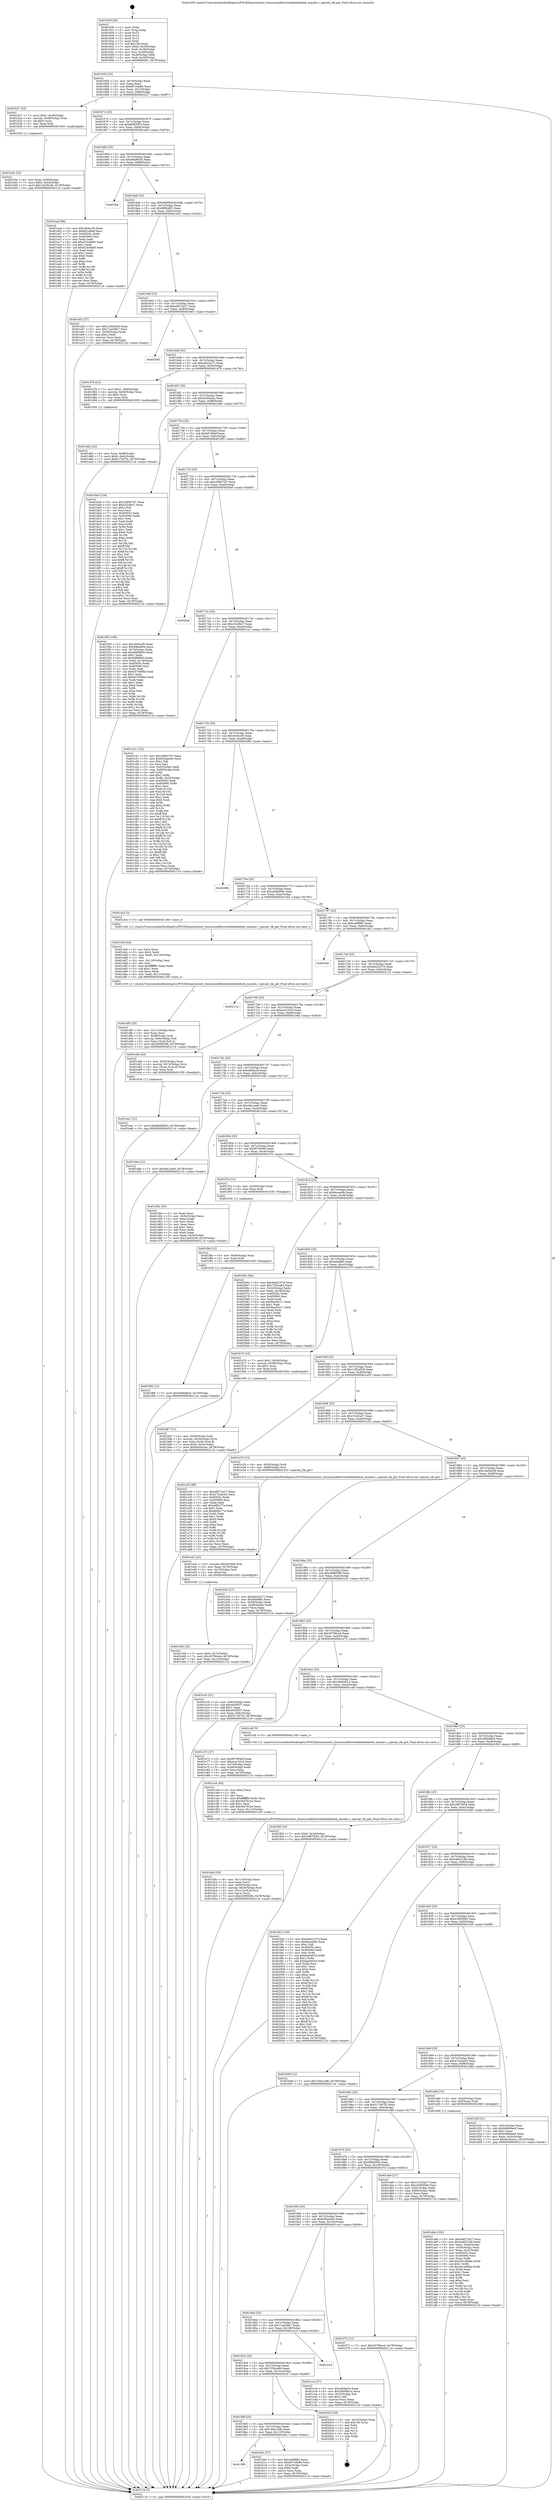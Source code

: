 digraph "0x401630" {
  label = "0x401630 (/mnt/c/Users/mathe/Desktop/tcc/POCII/binaries/extr_linuxsoundfirewirebebobbebob_maudio.c_special_clk_get_Final-ollvm.out::main(0))"
  labelloc = "t"
  node[shape=record]

  Entry [label="",width=0.3,height=0.3,shape=circle,fillcolor=black,style=filled]
  "0x40165d" [label="{
     0x40165d [23]\l
     | [instrs]\l
     &nbsp;&nbsp;0x40165d \<+3\>: mov -0x78(%rbp),%eax\l
     &nbsp;&nbsp;0x401660 \<+2\>: mov %eax,%ecx\l
     &nbsp;&nbsp;0x401662 \<+6\>: sub $0x807c0b88,%ecx\l
     &nbsp;&nbsp;0x401668 \<+3\>: mov %eax,-0x7c(%rbp)\l
     &nbsp;&nbsp;0x40166b \<+3\>: mov %ecx,-0x80(%rbp)\l
     &nbsp;&nbsp;0x40166e \<+6\>: je 0000000000401b27 \<main+0x4f7\>\l
  }"]
  "0x401b27" [label="{
     0x401b27 [23]\l
     | [instrs]\l
     &nbsp;&nbsp;0x401b27 \<+7\>: movl $0x1,-0x48(%rbp)\l
     &nbsp;&nbsp;0x401b2e \<+4\>: movslq -0x48(%rbp),%rax\l
     &nbsp;&nbsp;0x401b32 \<+4\>: shl $0x3,%rax\l
     &nbsp;&nbsp;0x401b36 \<+3\>: mov %rax,%rdi\l
     &nbsp;&nbsp;0x401b39 \<+5\>: call 0000000000401050 \<malloc@plt\>\l
     | [calls]\l
     &nbsp;&nbsp;0x401050 \{1\} (unknown)\l
  }"]
  "0x401674" [label="{
     0x401674 [25]\l
     | [instrs]\l
     &nbsp;&nbsp;0x401674 \<+5\>: jmp 0000000000401679 \<main+0x49\>\l
     &nbsp;&nbsp;0x401679 \<+3\>: mov -0x7c(%rbp),%eax\l
     &nbsp;&nbsp;0x40167c \<+5\>: sub $0x86d5fd53,%eax\l
     &nbsp;&nbsp;0x401681 \<+6\>: mov %eax,-0x84(%rbp)\l
     &nbsp;&nbsp;0x401687 \<+6\>: je 0000000000401ead \<main+0x87d\>\l
  }"]
  Exit [label="",width=0.3,height=0.3,shape=circle,fillcolor=black,style=filled,peripheries=2]
  "0x401ead" [label="{
     0x401ead [88]\l
     | [instrs]\l
     &nbsp;&nbsp;0x401ead \<+5\>: mov $0xc9c6ccf5,%eax\l
     &nbsp;&nbsp;0x401eb2 \<+5\>: mov $0xbf14fdef,%ecx\l
     &nbsp;&nbsp;0x401eb7 \<+7\>: mov 0x40505c,%edx\l
     &nbsp;&nbsp;0x401ebe \<+7\>: mov 0x405060,%esi\l
     &nbsp;&nbsp;0x401ec5 \<+2\>: mov %edx,%edi\l
     &nbsp;&nbsp;0x401ec7 \<+6\>: add $0xd15c66d0,%edi\l
     &nbsp;&nbsp;0x401ecd \<+3\>: sub $0x1,%edi\l
     &nbsp;&nbsp;0x401ed0 \<+6\>: sub $0xd15c66d0,%edi\l
     &nbsp;&nbsp;0x401ed6 \<+3\>: imul %edi,%edx\l
     &nbsp;&nbsp;0x401ed9 \<+3\>: and $0x1,%edx\l
     &nbsp;&nbsp;0x401edc \<+3\>: cmp $0x0,%edx\l
     &nbsp;&nbsp;0x401edf \<+4\>: sete %r8b\l
     &nbsp;&nbsp;0x401ee3 \<+3\>: cmp $0xa,%esi\l
     &nbsp;&nbsp;0x401ee6 \<+4\>: setl %r9b\l
     &nbsp;&nbsp;0x401eea \<+3\>: mov %r8b,%r10b\l
     &nbsp;&nbsp;0x401eed \<+3\>: and %r9b,%r10b\l
     &nbsp;&nbsp;0x401ef0 \<+3\>: xor %r9b,%r8b\l
     &nbsp;&nbsp;0x401ef3 \<+3\>: or %r8b,%r10b\l
     &nbsp;&nbsp;0x401ef6 \<+4\>: test $0x1,%r10b\l
     &nbsp;&nbsp;0x401efa \<+3\>: cmovne %ecx,%eax\l
     &nbsp;&nbsp;0x401efd \<+3\>: mov %eax,-0x78(%rbp)\l
     &nbsp;&nbsp;0x401f00 \<+5\>: jmp 000000000040211b \<main+0xaeb\>\l
  }"]
  "0x40168d" [label="{
     0x40168d [25]\l
     | [instrs]\l
     &nbsp;&nbsp;0x40168d \<+5\>: jmp 0000000000401692 \<main+0x62\>\l
     &nbsp;&nbsp;0x401692 \<+3\>: mov -0x7c(%rbp),%eax\l
     &nbsp;&nbsp;0x401695 \<+5\>: sub $0x89af9430,%eax\l
     &nbsp;&nbsp;0x40169a \<+6\>: mov %eax,-0x88(%rbp)\l
     &nbsp;&nbsp;0x4016a0 \<+6\>: je 0000000000401fae \<main+0x97e\>\l
  }"]
  "0x401f96" [label="{
     0x401f96 [12]\l
     | [instrs]\l
     &nbsp;&nbsp;0x401f96 \<+7\>: movl $0x366b9dc9,-0x78(%rbp)\l
     &nbsp;&nbsp;0x401f9d \<+5\>: jmp 000000000040211b \<main+0xaeb\>\l
  }"]
  "0x401fae" [label="{
     0x401fae\l
  }", style=dashed]
  "0x4016a6" [label="{
     0x4016a6 [25]\l
     | [instrs]\l
     &nbsp;&nbsp;0x4016a6 \<+5\>: jmp 00000000004016ab \<main+0x7b\>\l
     &nbsp;&nbsp;0x4016ab \<+3\>: mov -0x7c(%rbp),%eax\l
     &nbsp;&nbsp;0x4016ae \<+5\>: sub $0x96fb46f1,%eax\l
     &nbsp;&nbsp;0x4016b3 \<+6\>: mov %eax,-0x8c(%rbp)\l
     &nbsp;&nbsp;0x4016b9 \<+6\>: je 0000000000401a02 \<main+0x3d2\>\l
  }"]
  "0x401f8a" [label="{
     0x401f8a [12]\l
     | [instrs]\l
     &nbsp;&nbsp;0x401f8a \<+4\>: mov -0x68(%rbp),%rax\l
     &nbsp;&nbsp;0x401f8e \<+3\>: mov %rax,%rdi\l
     &nbsp;&nbsp;0x401f91 \<+5\>: call 0000000000401030 \<free@plt\>\l
     | [calls]\l
     &nbsp;&nbsp;0x401030 \{1\} (unknown)\l
  }"]
  "0x401a02" [label="{
     0x401a02 [27]\l
     | [instrs]\l
     &nbsp;&nbsp;0x401a02 \<+5\>: mov $0x1283a5d5,%eax\l
     &nbsp;&nbsp;0x401a07 \<+5\>: mov $0x71a208e7,%ecx\l
     &nbsp;&nbsp;0x401a0c \<+3\>: mov -0x30(%rbp),%edx\l
     &nbsp;&nbsp;0x401a0f \<+3\>: cmp $0x2,%edx\l
     &nbsp;&nbsp;0x401a12 \<+3\>: cmovne %ecx,%eax\l
     &nbsp;&nbsp;0x401a15 \<+3\>: mov %eax,-0x78(%rbp)\l
     &nbsp;&nbsp;0x401a18 \<+5\>: jmp 000000000040211b \<main+0xaeb\>\l
  }"]
  "0x4016bf" [label="{
     0x4016bf [25]\l
     | [instrs]\l
     &nbsp;&nbsp;0x4016bf \<+5\>: jmp 00000000004016c4 \<main+0x94\>\l
     &nbsp;&nbsp;0x4016c4 \<+3\>: mov -0x7c(%rbp),%eax\l
     &nbsp;&nbsp;0x4016c7 \<+5\>: sub $0xa9d72a37,%eax\l
     &nbsp;&nbsp;0x4016cc \<+6\>: mov %eax,-0x90(%rbp)\l
     &nbsp;&nbsp;0x4016d2 \<+6\>: je 00000000004020d3 \<main+0xaa3\>\l
  }"]
  "0x40211b" [label="{
     0x40211b [5]\l
     | [instrs]\l
     &nbsp;&nbsp;0x40211b \<+5\>: jmp 000000000040165d \<main+0x2d\>\l
  }"]
  "0x401630" [label="{
     0x401630 [45]\l
     | [instrs]\l
     &nbsp;&nbsp;0x401630 \<+1\>: push %rbp\l
     &nbsp;&nbsp;0x401631 \<+3\>: mov %rsp,%rbp\l
     &nbsp;&nbsp;0x401634 \<+2\>: push %r15\l
     &nbsp;&nbsp;0x401636 \<+2\>: push %r14\l
     &nbsp;&nbsp;0x401638 \<+2\>: push %r12\l
     &nbsp;&nbsp;0x40163a \<+1\>: push %rbx\l
     &nbsp;&nbsp;0x40163b \<+7\>: sub $0x100,%rsp\l
     &nbsp;&nbsp;0x401642 \<+7\>: movl $0x0,-0x34(%rbp)\l
     &nbsp;&nbsp;0x401649 \<+3\>: mov %edi,-0x38(%rbp)\l
     &nbsp;&nbsp;0x40164c \<+4\>: mov %rsi,-0x40(%rbp)\l
     &nbsp;&nbsp;0x401650 \<+3\>: mov -0x38(%rbp),%edi\l
     &nbsp;&nbsp;0x401653 \<+3\>: mov %edi,-0x30(%rbp)\l
     &nbsp;&nbsp;0x401656 \<+7\>: movl $0x96fb46f1,-0x78(%rbp)\l
  }"]
  "0x401ea1" [label="{
     0x401ea1 [12]\l
     | [instrs]\l
     &nbsp;&nbsp;0x401ea1 \<+7\>: movl $0x86d5fd53,-0x78(%rbp)\l
     &nbsp;&nbsp;0x401ea8 \<+5\>: jmp 000000000040211b \<main+0xaeb\>\l
  }"]
  "0x4020d3" [label="{
     0x4020d3\l
  }", style=dashed]
  "0x4016d8" [label="{
     0x4016d8 [25]\l
     | [instrs]\l
     &nbsp;&nbsp;0x4016d8 \<+5\>: jmp 00000000004016dd \<main+0xad\>\l
     &nbsp;&nbsp;0x4016dd \<+3\>: mov -0x7c(%rbp),%eax\l
     &nbsp;&nbsp;0x4016e0 \<+5\>: sub $0xada52e71,%eax\l
     &nbsp;&nbsp;0x4016e5 \<+6\>: mov %eax,-0x94(%rbp)\l
     &nbsp;&nbsp;0x4016eb \<+6\>: je 0000000000401d7b \<main+0x74b\>\l
  }"]
  "0x401e59" [label="{
     0x401e59 [25]\l
     | [instrs]\l
     &nbsp;&nbsp;0x401e59 \<+7\>: movl $0x0,-0x74(%rbp)\l
     &nbsp;&nbsp;0x401e60 \<+7\>: movl $0x30796ce4,-0x78(%rbp)\l
     &nbsp;&nbsp;0x401e67 \<+6\>: mov %eax,-0x120(%rbp)\l
     &nbsp;&nbsp;0x401e6d \<+5\>: jmp 000000000040211b \<main+0xaeb\>\l
  }"]
  "0x401d7b" [label="{
     0x401d7b [23]\l
     | [instrs]\l
     &nbsp;&nbsp;0x401d7b \<+7\>: movl $0x1,-0x60(%rbp)\l
     &nbsp;&nbsp;0x401d82 \<+4\>: movslq -0x60(%rbp),%rax\l
     &nbsp;&nbsp;0x401d86 \<+4\>: shl $0x2,%rax\l
     &nbsp;&nbsp;0x401d8a \<+3\>: mov %rax,%rdi\l
     &nbsp;&nbsp;0x401d8d \<+5\>: call 0000000000401050 \<malloc@plt\>\l
     | [calls]\l
     &nbsp;&nbsp;0x401050 \{1\} (unknown)\l
  }"]
  "0x4016f1" [label="{
     0x4016f1 [25]\l
     | [instrs]\l
     &nbsp;&nbsp;0x4016f1 \<+5\>: jmp 00000000004016f6 \<main+0xc6\>\l
     &nbsp;&nbsp;0x4016f6 \<+3\>: mov -0x7c(%rbp),%eax\l
     &nbsp;&nbsp;0x4016f9 \<+5\>: sub $0xbb30a2ac,%eax\l
     &nbsp;&nbsp;0x4016fe \<+6\>: mov %eax,-0x98(%rbp)\l
     &nbsp;&nbsp;0x401704 \<+6\>: je 0000000000401ba6 \<main+0x576\>\l
  }"]
  "0x401e42" [label="{
     0x401e42 [23]\l
     | [instrs]\l
     &nbsp;&nbsp;0x401e42 \<+10\>: movabs $0x4030b6,%rdi\l
     &nbsp;&nbsp;0x401e4c \<+3\>: mov %eax,-0x70(%rbp)\l
     &nbsp;&nbsp;0x401e4f \<+3\>: mov -0x70(%rbp),%esi\l
     &nbsp;&nbsp;0x401e52 \<+2\>: mov $0x0,%al\l
     &nbsp;&nbsp;0x401e54 \<+5\>: call 0000000000401040 \<printf@plt\>\l
     | [calls]\l
     &nbsp;&nbsp;0x401040 \{1\} (unknown)\l
  }"]
  "0x401ba6" [label="{
     0x401ba6 [134]\l
     | [instrs]\l
     &nbsp;&nbsp;0x401ba6 \<+5\>: mov $0xc28927d7,%eax\l
     &nbsp;&nbsp;0x401bab \<+5\>: mov $0xc52cfbc7,%ecx\l
     &nbsp;&nbsp;0x401bb0 \<+2\>: mov $0x1,%dl\l
     &nbsp;&nbsp;0x401bb2 \<+2\>: xor %esi,%esi\l
     &nbsp;&nbsp;0x401bb4 \<+7\>: mov 0x40505c,%edi\l
     &nbsp;&nbsp;0x401bbb \<+8\>: mov 0x405060,%r8d\l
     &nbsp;&nbsp;0x401bc3 \<+3\>: sub $0x1,%esi\l
     &nbsp;&nbsp;0x401bc6 \<+3\>: mov %edi,%r9d\l
     &nbsp;&nbsp;0x401bc9 \<+3\>: add %esi,%r9d\l
     &nbsp;&nbsp;0x401bcc \<+4\>: imul %r9d,%edi\l
     &nbsp;&nbsp;0x401bd0 \<+3\>: and $0x1,%edi\l
     &nbsp;&nbsp;0x401bd3 \<+3\>: cmp $0x0,%edi\l
     &nbsp;&nbsp;0x401bd6 \<+4\>: sete %r10b\l
     &nbsp;&nbsp;0x401bda \<+4\>: cmp $0xa,%r8d\l
     &nbsp;&nbsp;0x401bde \<+4\>: setl %r11b\l
     &nbsp;&nbsp;0x401be2 \<+3\>: mov %r10b,%bl\l
     &nbsp;&nbsp;0x401be5 \<+3\>: xor $0xff,%bl\l
     &nbsp;&nbsp;0x401be8 \<+3\>: mov %r11b,%r14b\l
     &nbsp;&nbsp;0x401beb \<+4\>: xor $0xff,%r14b\l
     &nbsp;&nbsp;0x401bef \<+3\>: xor $0x1,%dl\l
     &nbsp;&nbsp;0x401bf2 \<+3\>: mov %bl,%r15b\l
     &nbsp;&nbsp;0x401bf5 \<+4\>: and $0xff,%r15b\l
     &nbsp;&nbsp;0x401bf9 \<+3\>: and %dl,%r10b\l
     &nbsp;&nbsp;0x401bfc \<+3\>: mov %r14b,%r12b\l
     &nbsp;&nbsp;0x401bff \<+4\>: and $0xff,%r12b\l
     &nbsp;&nbsp;0x401c03 \<+3\>: and %dl,%r11b\l
     &nbsp;&nbsp;0x401c06 \<+3\>: or %r10b,%r15b\l
     &nbsp;&nbsp;0x401c09 \<+3\>: or %r11b,%r12b\l
     &nbsp;&nbsp;0x401c0c \<+3\>: xor %r12b,%r15b\l
     &nbsp;&nbsp;0x401c0f \<+3\>: or %r14b,%bl\l
     &nbsp;&nbsp;0x401c12 \<+3\>: xor $0xff,%bl\l
     &nbsp;&nbsp;0x401c15 \<+3\>: or $0x1,%dl\l
     &nbsp;&nbsp;0x401c18 \<+2\>: and %dl,%bl\l
     &nbsp;&nbsp;0x401c1a \<+3\>: or %bl,%r15b\l
     &nbsp;&nbsp;0x401c1d \<+4\>: test $0x1,%r15b\l
     &nbsp;&nbsp;0x401c21 \<+3\>: cmovne %ecx,%eax\l
     &nbsp;&nbsp;0x401c24 \<+3\>: mov %eax,-0x78(%rbp)\l
     &nbsp;&nbsp;0x401c27 \<+5\>: jmp 000000000040211b \<main+0xaeb\>\l
  }"]
  "0x40170a" [label="{
     0x40170a [25]\l
     | [instrs]\l
     &nbsp;&nbsp;0x40170a \<+5\>: jmp 000000000040170f \<main+0xdf\>\l
     &nbsp;&nbsp;0x40170f \<+3\>: mov -0x7c(%rbp),%eax\l
     &nbsp;&nbsp;0x401712 \<+5\>: sub $0xbf14fdef,%eax\l
     &nbsp;&nbsp;0x401717 \<+6\>: mov %eax,-0x9c(%rbp)\l
     &nbsp;&nbsp;0x40171d \<+6\>: je 0000000000401f05 \<main+0x8d5\>\l
  }"]
  "0x401df5" [label="{
     0x401df5 [33]\l
     | [instrs]\l
     &nbsp;&nbsp;0x401df5 \<+6\>: mov -0x11c(%rbp),%ecx\l
     &nbsp;&nbsp;0x401dfb \<+3\>: imul %eax,%ecx\l
     &nbsp;&nbsp;0x401dfe \<+4\>: mov -0x68(%rbp),%rdi\l
     &nbsp;&nbsp;0x401e02 \<+4\>: movslq -0x6c(%rbp),%r8\l
     &nbsp;&nbsp;0x401e06 \<+4\>: mov %ecx,(%rdi,%r8,4)\l
     &nbsp;&nbsp;0x401e0a \<+7\>: movl $0x269863f8,-0x78(%rbp)\l
     &nbsp;&nbsp;0x401e11 \<+5\>: jmp 000000000040211b \<main+0xaeb\>\l
  }"]
  "0x401f05" [label="{
     0x401f05 [109]\l
     | [instrs]\l
     &nbsp;&nbsp;0x401f05 \<+5\>: mov $0xc9c6ccf5,%eax\l
     &nbsp;&nbsp;0x401f0a \<+5\>: mov $0x5f8a495a,%ecx\l
     &nbsp;&nbsp;0x401f0f \<+3\>: mov -0x74(%rbp),%edx\l
     &nbsp;&nbsp;0x401f12 \<+6\>: add $0xb6fbf604,%edx\l
     &nbsp;&nbsp;0x401f18 \<+3\>: add $0x1,%edx\l
     &nbsp;&nbsp;0x401f1b \<+6\>: sub $0xb6fbf604,%edx\l
     &nbsp;&nbsp;0x401f21 \<+3\>: mov %edx,-0x74(%rbp)\l
     &nbsp;&nbsp;0x401f24 \<+7\>: mov 0x40505c,%edx\l
     &nbsp;&nbsp;0x401f2b \<+7\>: mov 0x405060,%esi\l
     &nbsp;&nbsp;0x401f32 \<+2\>: mov %edx,%edi\l
     &nbsp;&nbsp;0x401f34 \<+6\>: sub $0x637d09bd,%edi\l
     &nbsp;&nbsp;0x401f3a \<+3\>: sub $0x1,%edi\l
     &nbsp;&nbsp;0x401f3d \<+6\>: add $0x637d09bd,%edi\l
     &nbsp;&nbsp;0x401f43 \<+3\>: imul %edi,%edx\l
     &nbsp;&nbsp;0x401f46 \<+3\>: and $0x1,%edx\l
     &nbsp;&nbsp;0x401f49 \<+3\>: cmp $0x0,%edx\l
     &nbsp;&nbsp;0x401f4c \<+4\>: sete %r8b\l
     &nbsp;&nbsp;0x401f50 \<+3\>: cmp $0xa,%esi\l
     &nbsp;&nbsp;0x401f53 \<+4\>: setl %r9b\l
     &nbsp;&nbsp;0x401f57 \<+3\>: mov %r8b,%r10b\l
     &nbsp;&nbsp;0x401f5a \<+3\>: and %r9b,%r10b\l
     &nbsp;&nbsp;0x401f5d \<+3\>: xor %r9b,%r8b\l
     &nbsp;&nbsp;0x401f60 \<+3\>: or %r8b,%r10b\l
     &nbsp;&nbsp;0x401f63 \<+4\>: test $0x1,%r10b\l
     &nbsp;&nbsp;0x401f67 \<+3\>: cmovne %ecx,%eax\l
     &nbsp;&nbsp;0x401f6a \<+3\>: mov %eax,-0x78(%rbp)\l
     &nbsp;&nbsp;0x401f6d \<+5\>: jmp 000000000040211b \<main+0xaeb\>\l
  }"]
  "0x401723" [label="{
     0x401723 [25]\l
     | [instrs]\l
     &nbsp;&nbsp;0x401723 \<+5\>: jmp 0000000000401728 \<main+0xf8\>\l
     &nbsp;&nbsp;0x401728 \<+3\>: mov -0x7c(%rbp),%eax\l
     &nbsp;&nbsp;0x40172b \<+5\>: sub $0xc28927d7,%eax\l
     &nbsp;&nbsp;0x401730 \<+6\>: mov %eax,-0xa0(%rbp)\l
     &nbsp;&nbsp;0x401736 \<+6\>: je 00000000004020ef \<main+0xabf\>\l
  }"]
  "0x401dc9" [label="{
     0x401dc9 [44]\l
     | [instrs]\l
     &nbsp;&nbsp;0x401dc9 \<+2\>: xor %ecx,%ecx\l
     &nbsp;&nbsp;0x401dcb \<+5\>: mov $0x2,%edx\l
     &nbsp;&nbsp;0x401dd0 \<+6\>: mov %edx,-0x118(%rbp)\l
     &nbsp;&nbsp;0x401dd6 \<+1\>: cltd\l
     &nbsp;&nbsp;0x401dd7 \<+6\>: mov -0x118(%rbp),%esi\l
     &nbsp;&nbsp;0x401ddd \<+2\>: idiv %esi\l
     &nbsp;&nbsp;0x401ddf \<+6\>: imul $0xfffffffe,%edx,%edx\l
     &nbsp;&nbsp;0x401de5 \<+3\>: sub $0x1,%ecx\l
     &nbsp;&nbsp;0x401de8 \<+2\>: sub %ecx,%edx\l
     &nbsp;&nbsp;0x401dea \<+6\>: mov %edx,-0x11c(%rbp)\l
     &nbsp;&nbsp;0x401df0 \<+5\>: call 0000000000401160 \<next_i\>\l
     | [calls]\l
     &nbsp;&nbsp;0x401160 \{1\} (/mnt/c/Users/mathe/Desktop/tcc/POCII/binaries/extr_linuxsoundfirewirebebobbebob_maudio.c_special_clk_get_Final-ollvm.out::next_i)\l
  }"]
  "0x4020ef" [label="{
     0x4020ef\l
  }", style=dashed]
  "0x40173c" [label="{
     0x40173c [25]\l
     | [instrs]\l
     &nbsp;&nbsp;0x40173c \<+5\>: jmp 0000000000401741 \<main+0x111\>\l
     &nbsp;&nbsp;0x401741 \<+3\>: mov -0x7c(%rbp),%eax\l
     &nbsp;&nbsp;0x401744 \<+5\>: sub $0xc52cfbc7,%eax\l
     &nbsp;&nbsp;0x401749 \<+6\>: mov %eax,-0xa4(%rbp)\l
     &nbsp;&nbsp;0x40174f \<+6\>: je 0000000000401c2c \<main+0x5fc\>\l
  }"]
  "0x401d92" [label="{
     0x401d92 [23]\l
     | [instrs]\l
     &nbsp;&nbsp;0x401d92 \<+4\>: mov %rax,-0x68(%rbp)\l
     &nbsp;&nbsp;0x401d96 \<+7\>: movl $0x0,-0x6c(%rbp)\l
     &nbsp;&nbsp;0x401d9d \<+7\>: movl $0x5170e7f2,-0x78(%rbp)\l
     &nbsp;&nbsp;0x401da4 \<+5\>: jmp 000000000040211b \<main+0xaeb\>\l
  }"]
  "0x401c2c" [label="{
     0x401c2c [152]\l
     | [instrs]\l
     &nbsp;&nbsp;0x401c2c \<+5\>: mov $0xc28927d7,%eax\l
     &nbsp;&nbsp;0x401c31 \<+5\>: mov $0x620aa0e5,%ecx\l
     &nbsp;&nbsp;0x401c36 \<+2\>: mov $0x1,%dl\l
     &nbsp;&nbsp;0x401c38 \<+2\>: xor %esi,%esi\l
     &nbsp;&nbsp;0x401c3a \<+3\>: mov -0x5c(%rbp),%edi\l
     &nbsp;&nbsp;0x401c3d \<+3\>: cmp -0x58(%rbp),%edi\l
     &nbsp;&nbsp;0x401c40 \<+4\>: setl %r8b\l
     &nbsp;&nbsp;0x401c44 \<+4\>: and $0x1,%r8b\l
     &nbsp;&nbsp;0x401c48 \<+4\>: mov %r8b,-0x25(%rbp)\l
     &nbsp;&nbsp;0x401c4c \<+7\>: mov 0x40505c,%edi\l
     &nbsp;&nbsp;0x401c53 \<+8\>: mov 0x405060,%r9d\l
     &nbsp;&nbsp;0x401c5b \<+3\>: sub $0x1,%esi\l
     &nbsp;&nbsp;0x401c5e \<+3\>: mov %edi,%r10d\l
     &nbsp;&nbsp;0x401c61 \<+3\>: add %esi,%r10d\l
     &nbsp;&nbsp;0x401c64 \<+4\>: imul %r10d,%edi\l
     &nbsp;&nbsp;0x401c68 \<+3\>: and $0x1,%edi\l
     &nbsp;&nbsp;0x401c6b \<+3\>: cmp $0x0,%edi\l
     &nbsp;&nbsp;0x401c6e \<+4\>: sete %r8b\l
     &nbsp;&nbsp;0x401c72 \<+4\>: cmp $0xa,%r9d\l
     &nbsp;&nbsp;0x401c76 \<+4\>: setl %r11b\l
     &nbsp;&nbsp;0x401c7a \<+3\>: mov %r8b,%bl\l
     &nbsp;&nbsp;0x401c7d \<+3\>: xor $0xff,%bl\l
     &nbsp;&nbsp;0x401c80 \<+3\>: mov %r11b,%r14b\l
     &nbsp;&nbsp;0x401c83 \<+4\>: xor $0xff,%r14b\l
     &nbsp;&nbsp;0x401c87 \<+3\>: xor $0x1,%dl\l
     &nbsp;&nbsp;0x401c8a \<+3\>: mov %bl,%r15b\l
     &nbsp;&nbsp;0x401c8d \<+4\>: and $0xff,%r15b\l
     &nbsp;&nbsp;0x401c91 \<+3\>: and %dl,%r8b\l
     &nbsp;&nbsp;0x401c94 \<+3\>: mov %r14b,%r12b\l
     &nbsp;&nbsp;0x401c97 \<+4\>: and $0xff,%r12b\l
     &nbsp;&nbsp;0x401c9b \<+3\>: and %dl,%r11b\l
     &nbsp;&nbsp;0x401c9e \<+3\>: or %r8b,%r15b\l
     &nbsp;&nbsp;0x401ca1 \<+3\>: or %r11b,%r12b\l
     &nbsp;&nbsp;0x401ca4 \<+3\>: xor %r12b,%r15b\l
     &nbsp;&nbsp;0x401ca7 \<+3\>: or %r14b,%bl\l
     &nbsp;&nbsp;0x401caa \<+3\>: xor $0xff,%bl\l
     &nbsp;&nbsp;0x401cad \<+3\>: or $0x1,%dl\l
     &nbsp;&nbsp;0x401cb0 \<+2\>: and %dl,%bl\l
     &nbsp;&nbsp;0x401cb2 \<+3\>: or %bl,%r15b\l
     &nbsp;&nbsp;0x401cb5 \<+4\>: test $0x1,%r15b\l
     &nbsp;&nbsp;0x401cb9 \<+3\>: cmovne %ecx,%eax\l
     &nbsp;&nbsp;0x401cbc \<+3\>: mov %eax,-0x78(%rbp)\l
     &nbsp;&nbsp;0x401cbf \<+5\>: jmp 000000000040211b \<main+0xaeb\>\l
  }"]
  "0x401755" [label="{
     0x401755 [25]\l
     | [instrs]\l
     &nbsp;&nbsp;0x401755 \<+5\>: jmp 000000000040175a \<main+0x12a\>\l
     &nbsp;&nbsp;0x40175a \<+3\>: mov -0x7c(%rbp),%eax\l
     &nbsp;&nbsp;0x40175d \<+5\>: sub $0xc9c6ccf5,%eax\l
     &nbsp;&nbsp;0x401762 \<+6\>: mov %eax,-0xa8(%rbp)\l
     &nbsp;&nbsp;0x401768 \<+6\>: je 00000000004020fb \<main+0xacb\>\l
  }"]
  "0x401d0c" [label="{
     0x401d0c [35]\l
     | [instrs]\l
     &nbsp;&nbsp;0x401d0c \<+6\>: mov -0x114(%rbp),%ecx\l
     &nbsp;&nbsp;0x401d12 \<+3\>: imul %eax,%ecx\l
     &nbsp;&nbsp;0x401d15 \<+4\>: mov -0x50(%rbp),%rsi\l
     &nbsp;&nbsp;0x401d19 \<+4\>: movslq -0x54(%rbp),%rdi\l
     &nbsp;&nbsp;0x401d1d \<+4\>: mov (%rsi,%rdi,8),%rsi\l
     &nbsp;&nbsp;0x401d21 \<+2\>: mov %ecx,(%rsi)\l
     &nbsp;&nbsp;0x401d23 \<+7\>: movl $0x418959d5,-0x78(%rbp)\l
     &nbsp;&nbsp;0x401d2a \<+5\>: jmp 000000000040211b \<main+0xaeb\>\l
  }"]
  "0x4020fb" [label="{
     0x4020fb\l
  }", style=dashed]
  "0x40176e" [label="{
     0x40176e [25]\l
     | [instrs]\l
     &nbsp;&nbsp;0x40176e \<+5\>: jmp 0000000000401773 \<main+0x143\>\l
     &nbsp;&nbsp;0x401773 \<+3\>: mov -0x7c(%rbp),%eax\l
     &nbsp;&nbsp;0x401776 \<+5\>: sub $0xcb08d5b6,%eax\l
     &nbsp;&nbsp;0x40177b \<+6\>: mov %eax,-0xac(%rbp)\l
     &nbsp;&nbsp;0x401781 \<+6\>: je 0000000000401dc4 \<main+0x794\>\l
  }"]
  "0x401ce4" [label="{
     0x401ce4 [40]\l
     | [instrs]\l
     &nbsp;&nbsp;0x401ce4 \<+5\>: mov $0x2,%ecx\l
     &nbsp;&nbsp;0x401ce9 \<+1\>: cltd\l
     &nbsp;&nbsp;0x401cea \<+2\>: idiv %ecx\l
     &nbsp;&nbsp;0x401cec \<+6\>: imul $0xfffffffe,%edx,%ecx\l
     &nbsp;&nbsp;0x401cf2 \<+6\>: sub $0x34476c2e,%ecx\l
     &nbsp;&nbsp;0x401cf8 \<+3\>: add $0x1,%ecx\l
     &nbsp;&nbsp;0x401cfb \<+6\>: add $0x34476c2e,%ecx\l
     &nbsp;&nbsp;0x401d01 \<+6\>: mov %ecx,-0x114(%rbp)\l
     &nbsp;&nbsp;0x401d07 \<+5\>: call 0000000000401160 \<next_i\>\l
     | [calls]\l
     &nbsp;&nbsp;0x401160 \{1\} (/mnt/c/Users/mathe/Desktop/tcc/POCII/binaries/extr_linuxsoundfirewirebebobbebob_maudio.c_special_clk_get_Final-ollvm.out::next_i)\l
  }"]
  "0x401dc4" [label="{
     0x401dc4 [5]\l
     | [instrs]\l
     &nbsp;&nbsp;0x401dc4 \<+5\>: call 0000000000401160 \<next_i\>\l
     | [calls]\l
     &nbsp;&nbsp;0x401160 \{1\} (/mnt/c/Users/mathe/Desktop/tcc/POCII/binaries/extr_linuxsoundfirewirebebobbebob_maudio.c_special_clk_get_Final-ollvm.out::next_i)\l
  }"]
  "0x401787" [label="{
     0x401787 [25]\l
     | [instrs]\l
     &nbsp;&nbsp;0x401787 \<+5\>: jmp 000000000040178c \<main+0x15c\>\l
     &nbsp;&nbsp;0x40178c \<+3\>: mov -0x7c(%rbp),%eax\l
     &nbsp;&nbsp;0x40178f \<+5\>: sub $0xcedf8f8c,%eax\l
     &nbsp;&nbsp;0x401794 \<+6\>: mov %eax,-0xb0(%rbp)\l
     &nbsp;&nbsp;0x40179a \<+6\>: je 0000000000401fa2 \<main+0x972\>\l
  }"]
  "0x401b87" [label="{
     0x401b87 [31]\l
     | [instrs]\l
     &nbsp;&nbsp;0x401b87 \<+4\>: mov -0x50(%rbp),%rdi\l
     &nbsp;&nbsp;0x401b8b \<+4\>: movslq -0x54(%rbp),%rcx\l
     &nbsp;&nbsp;0x401b8f \<+4\>: mov %rax,(%rdi,%rcx,8)\l
     &nbsp;&nbsp;0x401b93 \<+7\>: movl $0x0,-0x5c(%rbp)\l
     &nbsp;&nbsp;0x401b9a \<+7\>: movl $0xbb30a2ac,-0x78(%rbp)\l
     &nbsp;&nbsp;0x401ba1 \<+5\>: jmp 000000000040211b \<main+0xaeb\>\l
  }"]
  "0x401fa2" [label="{
     0x401fa2\l
  }", style=dashed]
  "0x4017a0" [label="{
     0x4017a0 [25]\l
     | [instrs]\l
     &nbsp;&nbsp;0x4017a0 \<+5\>: jmp 00000000004017a5 \<main+0x175\>\l
     &nbsp;&nbsp;0x4017a5 \<+3\>: mov -0x7c(%rbp),%eax\l
     &nbsp;&nbsp;0x4017a8 \<+5\>: sub $0xd4d2237d,%eax\l
     &nbsp;&nbsp;0x4017ad \<+6\>: mov %eax,-0xb4(%rbp)\l
     &nbsp;&nbsp;0x4017b3 \<+6\>: je 0000000000402114 \<main+0xae4\>\l
  }"]
  "0x401b3e" [label="{
     0x401b3e [23]\l
     | [instrs]\l
     &nbsp;&nbsp;0x401b3e \<+4\>: mov %rax,-0x50(%rbp)\l
     &nbsp;&nbsp;0x401b42 \<+7\>: movl $0x0,-0x54(%rbp)\l
     &nbsp;&nbsp;0x401b49 \<+7\>: movl $0x14a55e38,-0x78(%rbp)\l
     &nbsp;&nbsp;0x401b50 \<+5\>: jmp 000000000040211b \<main+0xaeb\>\l
  }"]
  "0x402114" [label="{
     0x402114\l
  }", style=dashed]
  "0x4017b9" [label="{
     0x4017b9 [25]\l
     | [instrs]\l
     &nbsp;&nbsp;0x4017b9 \<+5\>: jmp 00000000004017be \<main+0x18e\>\l
     &nbsp;&nbsp;0x4017be \<+3\>: mov -0x7c(%rbp),%eax\l
     &nbsp;&nbsp;0x4017c1 \<+5\>: sub $0xeca132c0,%eax\l
     &nbsp;&nbsp;0x4017c6 \<+6\>: mov %eax,-0xb8(%rbp)\l
     &nbsp;&nbsp;0x4017cc \<+6\>: je 0000000000401e8d \<main+0x85d\>\l
  }"]
  "0x4019f8" [label="{
     0x4019f8\l
  }", style=dashed]
  "0x401e8d" [label="{
     0x401e8d [20]\l
     | [instrs]\l
     &nbsp;&nbsp;0x401e8d \<+4\>: mov -0x50(%rbp),%rax\l
     &nbsp;&nbsp;0x401e91 \<+4\>: movslq -0x74(%rbp),%rcx\l
     &nbsp;&nbsp;0x401e95 \<+4\>: mov (%rax,%rcx,8),%rax\l
     &nbsp;&nbsp;0x401e99 \<+3\>: mov %rax,%rdi\l
     &nbsp;&nbsp;0x401e9c \<+5\>: call 0000000000401030 \<free@plt\>\l
     | [calls]\l
     &nbsp;&nbsp;0x401030 \{1\} (unknown)\l
  }"]
  "0x4017d2" [label="{
     0x4017d2 [25]\l
     | [instrs]\l
     &nbsp;&nbsp;0x4017d2 \<+5\>: jmp 00000000004017d7 \<main+0x1a7\>\l
     &nbsp;&nbsp;0x4017d7 \<+3\>: mov -0x7c(%rbp),%eax\l
     &nbsp;&nbsp;0x4017da \<+5\>: sub $0xef2fae3e,%eax\l
     &nbsp;&nbsp;0x4017df \<+6\>: mov %eax,-0xbc(%rbp)\l
     &nbsp;&nbsp;0x4017e5 \<+6\>: je 0000000000401d4e \<main+0x71e\>\l
  }"]
  "0x401b0c" [label="{
     0x401b0c [27]\l
     | [instrs]\l
     &nbsp;&nbsp;0x401b0c \<+5\>: mov $0xcedf8f8c,%eax\l
     &nbsp;&nbsp;0x401b11 \<+5\>: mov $0x807c0b88,%ecx\l
     &nbsp;&nbsp;0x401b16 \<+3\>: mov -0x2c(%rbp),%edx\l
     &nbsp;&nbsp;0x401b19 \<+3\>: cmp $0x0,%edx\l
     &nbsp;&nbsp;0x401b1c \<+3\>: cmove %ecx,%eax\l
     &nbsp;&nbsp;0x401b1f \<+3\>: mov %eax,-0x78(%rbp)\l
     &nbsp;&nbsp;0x401b22 \<+5\>: jmp 000000000040211b \<main+0xaeb\>\l
  }"]
  "0x401d4e" [label="{
     0x401d4e [12]\l
     | [instrs]\l
     &nbsp;&nbsp;0x401d4e \<+7\>: movl $0xefa1cee0,-0x78(%rbp)\l
     &nbsp;&nbsp;0x401d55 \<+5\>: jmp 000000000040211b \<main+0xaeb\>\l
  }"]
  "0x4017eb" [label="{
     0x4017eb [25]\l
     | [instrs]\l
     &nbsp;&nbsp;0x4017eb \<+5\>: jmp 00000000004017f0 \<main+0x1c0\>\l
     &nbsp;&nbsp;0x4017f0 \<+3\>: mov -0x7c(%rbp),%eax\l
     &nbsp;&nbsp;0x4017f3 \<+5\>: sub $0xefa1cee0,%eax\l
     &nbsp;&nbsp;0x4017f8 \<+6\>: mov %eax,-0xc0(%rbp)\l
     &nbsp;&nbsp;0x4017fe \<+6\>: je 0000000000401d5a \<main+0x72a\>\l
  }"]
  "0x4019df" [label="{
     0x4019df [25]\l
     | [instrs]\l
     &nbsp;&nbsp;0x4019df \<+5\>: jmp 00000000004019e4 \<main+0x3b4\>\l
     &nbsp;&nbsp;0x4019e4 \<+3\>: mov -0x7c(%rbp),%eax\l
     &nbsp;&nbsp;0x4019e7 \<+5\>: sub $0x7e9a14d6,%eax\l
     &nbsp;&nbsp;0x4019ec \<+6\>: mov %eax,-0x110(%rbp)\l
     &nbsp;&nbsp;0x4019f2 \<+6\>: je 0000000000401b0c \<main+0x4dc\>\l
  }"]
  "0x401d5a" [label="{
     0x401d5a [33]\l
     | [instrs]\l
     &nbsp;&nbsp;0x401d5a \<+2\>: xor %eax,%eax\l
     &nbsp;&nbsp;0x401d5c \<+3\>: mov -0x54(%rbp),%ecx\l
     &nbsp;&nbsp;0x401d5f \<+2\>: mov %eax,%edx\l
     &nbsp;&nbsp;0x401d61 \<+2\>: sub %ecx,%edx\l
     &nbsp;&nbsp;0x401d63 \<+2\>: mov %eax,%ecx\l
     &nbsp;&nbsp;0x401d65 \<+3\>: sub $0x1,%ecx\l
     &nbsp;&nbsp;0x401d68 \<+2\>: add %ecx,%edx\l
     &nbsp;&nbsp;0x401d6a \<+2\>: sub %edx,%eax\l
     &nbsp;&nbsp;0x401d6c \<+3\>: mov %eax,-0x54(%rbp)\l
     &nbsp;&nbsp;0x401d6f \<+7\>: movl $0x14a55e38,-0x78(%rbp)\l
     &nbsp;&nbsp;0x401d76 \<+5\>: jmp 000000000040211b \<main+0xaeb\>\l
  }"]
  "0x401804" [label="{
     0x401804 [25]\l
     | [instrs]\l
     &nbsp;&nbsp;0x401804 \<+5\>: jmp 0000000000401809 \<main+0x1d9\>\l
     &nbsp;&nbsp;0x401809 \<+3\>: mov -0x7c(%rbp),%eax\l
     &nbsp;&nbsp;0x40180c \<+5\>: sub $0xf97994bf,%eax\l
     &nbsp;&nbsp;0x401811 \<+6\>: mov %eax,-0xc4(%rbp)\l
     &nbsp;&nbsp;0x401817 \<+6\>: je 0000000000401f7e \<main+0x94e\>\l
  }"]
  "0x4020c0" [label="{
     0x4020c0 [19]\l
     | [instrs]\l
     &nbsp;&nbsp;0x4020c0 \<+3\>: mov -0x24(%rbp),%eax\l
     &nbsp;&nbsp;0x4020c3 \<+7\>: add $0x100,%rsp\l
     &nbsp;&nbsp;0x4020ca \<+1\>: pop %rbx\l
     &nbsp;&nbsp;0x4020cb \<+2\>: pop %r12\l
     &nbsp;&nbsp;0x4020cd \<+2\>: pop %r14\l
     &nbsp;&nbsp;0x4020cf \<+2\>: pop %r15\l
     &nbsp;&nbsp;0x4020d1 \<+1\>: pop %rbp\l
     &nbsp;&nbsp;0x4020d2 \<+1\>: ret\l
  }"]
  "0x401f7e" [label="{
     0x401f7e [12]\l
     | [instrs]\l
     &nbsp;&nbsp;0x401f7e \<+4\>: mov -0x50(%rbp),%rax\l
     &nbsp;&nbsp;0x401f82 \<+3\>: mov %rax,%rdi\l
     &nbsp;&nbsp;0x401f85 \<+5\>: call 0000000000401030 \<free@plt\>\l
     | [calls]\l
     &nbsp;&nbsp;0x401030 \{1\} (unknown)\l
  }"]
  "0x40181d" [label="{
     0x40181d [25]\l
     | [instrs]\l
     &nbsp;&nbsp;0x40181d \<+5\>: jmp 0000000000401822 \<main+0x1f2\>\l
     &nbsp;&nbsp;0x401822 \<+3\>: mov -0x7c(%rbp),%eax\l
     &nbsp;&nbsp;0x401825 \<+5\>: sub $0xfacaa9fe,%eax\l
     &nbsp;&nbsp;0x40182a \<+6\>: mov %eax,-0xc8(%rbp)\l
     &nbsp;&nbsp;0x401830 \<+6\>: je 0000000000402062 \<main+0xa32\>\l
  }"]
  "0x4019c6" [label="{
     0x4019c6 [25]\l
     | [instrs]\l
     &nbsp;&nbsp;0x4019c6 \<+5\>: jmp 00000000004019cb \<main+0x39b\>\l
     &nbsp;&nbsp;0x4019cb \<+3\>: mov -0x7c(%rbp),%eax\l
     &nbsp;&nbsp;0x4019ce \<+5\>: sub $0x725bce64,%eax\l
     &nbsp;&nbsp;0x4019d3 \<+6\>: mov %eax,-0x10c(%rbp)\l
     &nbsp;&nbsp;0x4019d9 \<+6\>: je 00000000004020c0 \<main+0xa90\>\l
  }"]
  "0x402062" [label="{
     0x402062 [94]\l
     | [instrs]\l
     &nbsp;&nbsp;0x402062 \<+5\>: mov $0xd4d2237d,%eax\l
     &nbsp;&nbsp;0x402067 \<+5\>: mov $0x725bce64,%ecx\l
     &nbsp;&nbsp;0x40206c \<+3\>: mov -0x34(%rbp),%edx\l
     &nbsp;&nbsp;0x40206f \<+3\>: mov %edx,-0x24(%rbp)\l
     &nbsp;&nbsp;0x402072 \<+7\>: mov 0x40505c,%edx\l
     &nbsp;&nbsp;0x402079 \<+7\>: mov 0x405060,%esi\l
     &nbsp;&nbsp;0x402080 \<+2\>: mov %edx,%edi\l
     &nbsp;&nbsp;0x402082 \<+6\>: sub $0x9aa45c11,%edi\l
     &nbsp;&nbsp;0x402088 \<+3\>: sub $0x1,%edi\l
     &nbsp;&nbsp;0x40208b \<+6\>: add $0x9aa45c11,%edi\l
     &nbsp;&nbsp;0x402091 \<+3\>: imul %edi,%edx\l
     &nbsp;&nbsp;0x402094 \<+3\>: and $0x1,%edx\l
     &nbsp;&nbsp;0x402097 \<+3\>: cmp $0x0,%edx\l
     &nbsp;&nbsp;0x40209a \<+4\>: sete %r8b\l
     &nbsp;&nbsp;0x40209e \<+3\>: cmp $0xa,%esi\l
     &nbsp;&nbsp;0x4020a1 \<+4\>: setl %r9b\l
     &nbsp;&nbsp;0x4020a5 \<+3\>: mov %r8b,%r10b\l
     &nbsp;&nbsp;0x4020a8 \<+3\>: and %r9b,%r10b\l
     &nbsp;&nbsp;0x4020ab \<+3\>: xor %r9b,%r8b\l
     &nbsp;&nbsp;0x4020ae \<+3\>: or %r8b,%r10b\l
     &nbsp;&nbsp;0x4020b1 \<+4\>: test $0x1,%r10b\l
     &nbsp;&nbsp;0x4020b5 \<+3\>: cmovne %ecx,%eax\l
     &nbsp;&nbsp;0x4020b8 \<+3\>: mov %eax,-0x78(%rbp)\l
     &nbsp;&nbsp;0x4020bb \<+5\>: jmp 000000000040211b \<main+0xaeb\>\l
  }"]
  "0x401836" [label="{
     0x401836 [25]\l
     | [instrs]\l
     &nbsp;&nbsp;0x401836 \<+5\>: jmp 000000000040183b \<main+0x20b\>\l
     &nbsp;&nbsp;0x40183b \<+3\>: mov -0x7c(%rbp),%eax\l
     &nbsp;&nbsp;0x40183e \<+5\>: sub $0xdda9f60,%eax\l
     &nbsp;&nbsp;0x401843 \<+6\>: mov %eax,-0xcc(%rbp)\l
     &nbsp;&nbsp;0x401849 \<+6\>: je 0000000000401b70 \<main+0x540\>\l
  }"]
  "0x401a1d" [label="{
     0x401a1d\l
  }", style=dashed]
  "0x401b70" [label="{
     0x401b70 [23]\l
     | [instrs]\l
     &nbsp;&nbsp;0x401b70 \<+7\>: movl $0x1,-0x58(%rbp)\l
     &nbsp;&nbsp;0x401b77 \<+4\>: movslq -0x58(%rbp),%rax\l
     &nbsp;&nbsp;0x401b7b \<+4\>: shl $0x2,%rax\l
     &nbsp;&nbsp;0x401b7f \<+3\>: mov %rax,%rdi\l
     &nbsp;&nbsp;0x401b82 \<+5\>: call 0000000000401050 \<malloc@plt\>\l
     | [calls]\l
     &nbsp;&nbsp;0x401050 \{1\} (unknown)\l
  }"]
  "0x40184f" [label="{
     0x40184f [25]\l
     | [instrs]\l
     &nbsp;&nbsp;0x40184f \<+5\>: jmp 0000000000401854 \<main+0x224\>\l
     &nbsp;&nbsp;0x401854 \<+3\>: mov -0x7c(%rbp),%eax\l
     &nbsp;&nbsp;0x401857 \<+5\>: sub $0x1283a5d5,%eax\l
     &nbsp;&nbsp;0x40185c \<+6\>: mov %eax,-0xd0(%rbp)\l
     &nbsp;&nbsp;0x401862 \<+6\>: je 0000000000401a35 \<main+0x405\>\l
  }"]
  "0x4019ad" [label="{
     0x4019ad [25]\l
     | [instrs]\l
     &nbsp;&nbsp;0x4019ad \<+5\>: jmp 00000000004019b2 \<main+0x382\>\l
     &nbsp;&nbsp;0x4019b2 \<+3\>: mov -0x7c(%rbp),%eax\l
     &nbsp;&nbsp;0x4019b5 \<+5\>: sub $0x71a208e7,%eax\l
     &nbsp;&nbsp;0x4019ba \<+6\>: mov %eax,-0x108(%rbp)\l
     &nbsp;&nbsp;0x4019c0 \<+6\>: je 0000000000401a1d \<main+0x3ed\>\l
  }"]
  "0x401a35" [label="{
     0x401a35 [88]\l
     | [instrs]\l
     &nbsp;&nbsp;0x401a35 \<+5\>: mov $0xa9d72a37,%eax\l
     &nbsp;&nbsp;0x401a3a \<+5\>: mov $0x472a5e43,%ecx\l
     &nbsp;&nbsp;0x401a3f \<+7\>: mov 0x40505c,%edx\l
     &nbsp;&nbsp;0x401a46 \<+7\>: mov 0x405060,%esi\l
     &nbsp;&nbsp;0x401a4d \<+2\>: mov %edx,%edi\l
     &nbsp;&nbsp;0x401a4f \<+6\>: add $0xa6fb277a,%edi\l
     &nbsp;&nbsp;0x401a55 \<+3\>: sub $0x1,%edi\l
     &nbsp;&nbsp;0x401a58 \<+6\>: sub $0xa6fb277a,%edi\l
     &nbsp;&nbsp;0x401a5e \<+3\>: imul %edi,%edx\l
     &nbsp;&nbsp;0x401a61 \<+3\>: and $0x1,%edx\l
     &nbsp;&nbsp;0x401a64 \<+3\>: cmp $0x0,%edx\l
     &nbsp;&nbsp;0x401a67 \<+4\>: sete %r8b\l
     &nbsp;&nbsp;0x401a6b \<+3\>: cmp $0xa,%esi\l
     &nbsp;&nbsp;0x401a6e \<+4\>: setl %r9b\l
     &nbsp;&nbsp;0x401a72 \<+3\>: mov %r8b,%r10b\l
     &nbsp;&nbsp;0x401a75 \<+3\>: and %r9b,%r10b\l
     &nbsp;&nbsp;0x401a78 \<+3\>: xor %r9b,%r8b\l
     &nbsp;&nbsp;0x401a7b \<+3\>: or %r8b,%r10b\l
     &nbsp;&nbsp;0x401a7e \<+4\>: test $0x1,%r10b\l
     &nbsp;&nbsp;0x401a82 \<+3\>: cmovne %ecx,%eax\l
     &nbsp;&nbsp;0x401a85 \<+3\>: mov %eax,-0x78(%rbp)\l
     &nbsp;&nbsp;0x401a88 \<+5\>: jmp 000000000040211b \<main+0xaeb\>\l
  }"]
  "0x401868" [label="{
     0x401868 [25]\l
     | [instrs]\l
     &nbsp;&nbsp;0x401868 \<+5\>: jmp 000000000040186d \<main+0x23d\>\l
     &nbsp;&nbsp;0x40186d \<+3\>: mov -0x7c(%rbp),%eax\l
     &nbsp;&nbsp;0x401870 \<+5\>: sub $0x132c5a37,%eax\l
     &nbsp;&nbsp;0x401875 \<+6\>: mov %eax,-0xd4(%rbp)\l
     &nbsp;&nbsp;0x40187b \<+6\>: je 0000000000401e35 \<main+0x805\>\l
  }"]
  "0x401cc4" [label="{
     0x401cc4 [27]\l
     | [instrs]\l
     &nbsp;&nbsp;0x401cc4 \<+5\>: mov $0xef2fae3e,%eax\l
     &nbsp;&nbsp;0x401cc9 \<+5\>: mov $0x36006b14,%ecx\l
     &nbsp;&nbsp;0x401cce \<+3\>: mov -0x25(%rbp),%dl\l
     &nbsp;&nbsp;0x401cd1 \<+3\>: test $0x1,%dl\l
     &nbsp;&nbsp;0x401cd4 \<+3\>: cmovne %ecx,%eax\l
     &nbsp;&nbsp;0x401cd7 \<+3\>: mov %eax,-0x78(%rbp)\l
     &nbsp;&nbsp;0x401cda \<+5\>: jmp 000000000040211b \<main+0xaeb\>\l
  }"]
  "0x401e35" [label="{
     0x401e35 [13]\l
     | [instrs]\l
     &nbsp;&nbsp;0x401e35 \<+4\>: mov -0x50(%rbp),%rdi\l
     &nbsp;&nbsp;0x401e39 \<+4\>: mov -0x68(%rbp),%rsi\l
     &nbsp;&nbsp;0x401e3d \<+5\>: call 0000000000401410 \<special_clk_get\>\l
     | [calls]\l
     &nbsp;&nbsp;0x401410 \{1\} (/mnt/c/Users/mathe/Desktop/tcc/POCII/binaries/extr_linuxsoundfirewirebebobbebob_maudio.c_special_clk_get_Final-ollvm.out::special_clk_get)\l
  }"]
  "0x401881" [label="{
     0x401881 [25]\l
     | [instrs]\l
     &nbsp;&nbsp;0x401881 \<+5\>: jmp 0000000000401886 \<main+0x256\>\l
     &nbsp;&nbsp;0x401886 \<+3\>: mov -0x7c(%rbp),%eax\l
     &nbsp;&nbsp;0x401889 \<+5\>: sub $0x14a55e38,%eax\l
     &nbsp;&nbsp;0x40188e \<+6\>: mov %eax,-0xd8(%rbp)\l
     &nbsp;&nbsp;0x401894 \<+6\>: je 0000000000401b55 \<main+0x525\>\l
  }"]
  "0x401994" [label="{
     0x401994 [25]\l
     | [instrs]\l
     &nbsp;&nbsp;0x401994 \<+5\>: jmp 0000000000401999 \<main+0x369\>\l
     &nbsp;&nbsp;0x401999 \<+3\>: mov -0x7c(%rbp),%eax\l
     &nbsp;&nbsp;0x40199c \<+5\>: sub $0x620aa0e5,%eax\l
     &nbsp;&nbsp;0x4019a1 \<+6\>: mov %eax,-0x104(%rbp)\l
     &nbsp;&nbsp;0x4019a7 \<+6\>: je 0000000000401cc4 \<main+0x694\>\l
  }"]
  "0x401b55" [label="{
     0x401b55 [27]\l
     | [instrs]\l
     &nbsp;&nbsp;0x401b55 \<+5\>: mov $0xada52e71,%eax\l
     &nbsp;&nbsp;0x401b5a \<+5\>: mov $0xdda9f60,%ecx\l
     &nbsp;&nbsp;0x401b5f \<+3\>: mov -0x54(%rbp),%edx\l
     &nbsp;&nbsp;0x401b62 \<+3\>: cmp -0x48(%rbp),%edx\l
     &nbsp;&nbsp;0x401b65 \<+3\>: cmovl %ecx,%eax\l
     &nbsp;&nbsp;0x401b68 \<+3\>: mov %eax,-0x78(%rbp)\l
     &nbsp;&nbsp;0x401b6b \<+5\>: jmp 000000000040211b \<main+0xaeb\>\l
  }"]
  "0x40189a" [label="{
     0x40189a [25]\l
     | [instrs]\l
     &nbsp;&nbsp;0x40189a \<+5\>: jmp 000000000040189f \<main+0x26f\>\l
     &nbsp;&nbsp;0x40189f \<+3\>: mov -0x7c(%rbp),%eax\l
     &nbsp;&nbsp;0x4018a2 \<+5\>: sub $0x269863f8,%eax\l
     &nbsp;&nbsp;0x4018a7 \<+6\>: mov %eax,-0xdc(%rbp)\l
     &nbsp;&nbsp;0x4018ad \<+6\>: je 0000000000401e16 \<main+0x7e6\>\l
  }"]
  "0x401f72" [label="{
     0x401f72 [12]\l
     | [instrs]\l
     &nbsp;&nbsp;0x401f72 \<+7\>: movl $0x30796ce4,-0x78(%rbp)\l
     &nbsp;&nbsp;0x401f79 \<+5\>: jmp 000000000040211b \<main+0xaeb\>\l
  }"]
  "0x401e16" [label="{
     0x401e16 [31]\l
     | [instrs]\l
     &nbsp;&nbsp;0x401e16 \<+3\>: mov -0x6c(%rbp),%eax\l
     &nbsp;&nbsp;0x401e19 \<+5\>: sub $0xe0cf5f37,%eax\l
     &nbsp;&nbsp;0x401e1e \<+3\>: add $0x1,%eax\l
     &nbsp;&nbsp;0x401e21 \<+5\>: add $0xe0cf5f37,%eax\l
     &nbsp;&nbsp;0x401e26 \<+3\>: mov %eax,-0x6c(%rbp)\l
     &nbsp;&nbsp;0x401e29 \<+7\>: movl $0x5170e7f2,-0x78(%rbp)\l
     &nbsp;&nbsp;0x401e30 \<+5\>: jmp 000000000040211b \<main+0xaeb\>\l
  }"]
  "0x4018b3" [label="{
     0x4018b3 [25]\l
     | [instrs]\l
     &nbsp;&nbsp;0x4018b3 \<+5\>: jmp 00000000004018b8 \<main+0x288\>\l
     &nbsp;&nbsp;0x4018b8 \<+3\>: mov -0x7c(%rbp),%eax\l
     &nbsp;&nbsp;0x4018bb \<+5\>: sub $0x30796ce4,%eax\l
     &nbsp;&nbsp;0x4018c0 \<+6\>: mov %eax,-0xe0(%rbp)\l
     &nbsp;&nbsp;0x4018c6 \<+6\>: je 0000000000401e72 \<main+0x842\>\l
  }"]
  "0x40197b" [label="{
     0x40197b [25]\l
     | [instrs]\l
     &nbsp;&nbsp;0x40197b \<+5\>: jmp 0000000000401980 \<main+0x350\>\l
     &nbsp;&nbsp;0x401980 \<+3\>: mov -0x7c(%rbp),%eax\l
     &nbsp;&nbsp;0x401983 \<+5\>: sub $0x5f8a495a,%eax\l
     &nbsp;&nbsp;0x401988 \<+6\>: mov %eax,-0x100(%rbp)\l
     &nbsp;&nbsp;0x40198e \<+6\>: je 0000000000401f72 \<main+0x942\>\l
  }"]
  "0x401e72" [label="{
     0x401e72 [27]\l
     | [instrs]\l
     &nbsp;&nbsp;0x401e72 \<+5\>: mov $0xf97994bf,%eax\l
     &nbsp;&nbsp;0x401e77 \<+5\>: mov $0xeca132c0,%ecx\l
     &nbsp;&nbsp;0x401e7c \<+3\>: mov -0x74(%rbp),%edx\l
     &nbsp;&nbsp;0x401e7f \<+3\>: cmp -0x48(%rbp),%edx\l
     &nbsp;&nbsp;0x401e82 \<+3\>: cmovl %ecx,%eax\l
     &nbsp;&nbsp;0x401e85 \<+3\>: mov %eax,-0x78(%rbp)\l
     &nbsp;&nbsp;0x401e88 \<+5\>: jmp 000000000040211b \<main+0xaeb\>\l
  }"]
  "0x4018cc" [label="{
     0x4018cc [25]\l
     | [instrs]\l
     &nbsp;&nbsp;0x4018cc \<+5\>: jmp 00000000004018d1 \<main+0x2a1\>\l
     &nbsp;&nbsp;0x4018d1 \<+3\>: mov -0x7c(%rbp),%eax\l
     &nbsp;&nbsp;0x4018d4 \<+5\>: sub $0x36006b14,%eax\l
     &nbsp;&nbsp;0x4018d9 \<+6\>: mov %eax,-0xe4(%rbp)\l
     &nbsp;&nbsp;0x4018df \<+6\>: je 0000000000401cdf \<main+0x6af\>\l
  }"]
  "0x401da9" [label="{
     0x401da9 [27]\l
     | [instrs]\l
     &nbsp;&nbsp;0x401da9 \<+5\>: mov $0x132c5a37,%eax\l
     &nbsp;&nbsp;0x401dae \<+5\>: mov $0xcb08d5b6,%ecx\l
     &nbsp;&nbsp;0x401db3 \<+3\>: mov -0x6c(%rbp),%edx\l
     &nbsp;&nbsp;0x401db6 \<+3\>: cmp -0x60(%rbp),%edx\l
     &nbsp;&nbsp;0x401db9 \<+3\>: cmovl %ecx,%eax\l
     &nbsp;&nbsp;0x401dbc \<+3\>: mov %eax,-0x78(%rbp)\l
     &nbsp;&nbsp;0x401dbf \<+5\>: jmp 000000000040211b \<main+0xaeb\>\l
  }"]
  "0x401cdf" [label="{
     0x401cdf [5]\l
     | [instrs]\l
     &nbsp;&nbsp;0x401cdf \<+5\>: call 0000000000401160 \<next_i\>\l
     | [calls]\l
     &nbsp;&nbsp;0x401160 \{1\} (/mnt/c/Users/mathe/Desktop/tcc/POCII/binaries/extr_linuxsoundfirewirebebobbebob_maudio.c_special_clk_get_Final-ollvm.out::next_i)\l
  }"]
  "0x4018e5" [label="{
     0x4018e5 [25]\l
     | [instrs]\l
     &nbsp;&nbsp;0x4018e5 \<+5\>: jmp 00000000004018ea \<main+0x2ba\>\l
     &nbsp;&nbsp;0x4018ea \<+3\>: mov -0x7c(%rbp),%eax\l
     &nbsp;&nbsp;0x4018ed \<+5\>: sub $0x366b9dc9,%eax\l
     &nbsp;&nbsp;0x4018f2 \<+6\>: mov %eax,-0xe8(%rbp)\l
     &nbsp;&nbsp;0x4018f8 \<+6\>: je 0000000000401fbf \<main+0x98f\>\l
  }"]
  "0x401a9a" [label="{
     0x401a9a [102]\l
     | [instrs]\l
     &nbsp;&nbsp;0x401a9a \<+5\>: mov $0xa9d72a37,%ecx\l
     &nbsp;&nbsp;0x401a9f \<+5\>: mov $0x3a852189,%edx\l
     &nbsp;&nbsp;0x401aa4 \<+3\>: mov %eax,-0x44(%rbp)\l
     &nbsp;&nbsp;0x401aa7 \<+3\>: mov -0x44(%rbp),%eax\l
     &nbsp;&nbsp;0x401aaa \<+3\>: mov %eax,-0x2c(%rbp)\l
     &nbsp;&nbsp;0x401aad \<+7\>: mov 0x40505c,%eax\l
     &nbsp;&nbsp;0x401ab4 \<+7\>: mov 0x405060,%esi\l
     &nbsp;&nbsp;0x401abb \<+3\>: mov %eax,%r8d\l
     &nbsp;&nbsp;0x401abe \<+7\>: add $0x44148dba,%r8d\l
     &nbsp;&nbsp;0x401ac5 \<+4\>: sub $0x1,%r8d\l
     &nbsp;&nbsp;0x401ac9 \<+7\>: sub $0x44148dba,%r8d\l
     &nbsp;&nbsp;0x401ad0 \<+4\>: imul %r8d,%eax\l
     &nbsp;&nbsp;0x401ad4 \<+3\>: and $0x1,%eax\l
     &nbsp;&nbsp;0x401ad7 \<+3\>: cmp $0x0,%eax\l
     &nbsp;&nbsp;0x401ada \<+4\>: sete %r9b\l
     &nbsp;&nbsp;0x401ade \<+3\>: cmp $0xa,%esi\l
     &nbsp;&nbsp;0x401ae1 \<+4\>: setl %r10b\l
     &nbsp;&nbsp;0x401ae5 \<+3\>: mov %r9b,%r11b\l
     &nbsp;&nbsp;0x401ae8 \<+3\>: and %r10b,%r11b\l
     &nbsp;&nbsp;0x401aeb \<+3\>: xor %r10b,%r9b\l
     &nbsp;&nbsp;0x401aee \<+3\>: or %r9b,%r11b\l
     &nbsp;&nbsp;0x401af1 \<+4\>: test $0x1,%r11b\l
     &nbsp;&nbsp;0x401af5 \<+3\>: cmovne %edx,%ecx\l
     &nbsp;&nbsp;0x401af8 \<+3\>: mov %ecx,-0x78(%rbp)\l
     &nbsp;&nbsp;0x401afb \<+5\>: jmp 000000000040211b \<main+0xaeb\>\l
  }"]
  "0x401fbf" [label="{
     0x401fbf [19]\l
     | [instrs]\l
     &nbsp;&nbsp;0x401fbf \<+7\>: movl $0x0,-0x34(%rbp)\l
     &nbsp;&nbsp;0x401fc6 \<+7\>: movl $0x3987f454,-0x78(%rbp)\l
     &nbsp;&nbsp;0x401fcd \<+5\>: jmp 000000000040211b \<main+0xaeb\>\l
  }"]
  "0x4018fe" [label="{
     0x4018fe [25]\l
     | [instrs]\l
     &nbsp;&nbsp;0x4018fe \<+5\>: jmp 0000000000401903 \<main+0x2d3\>\l
     &nbsp;&nbsp;0x401903 \<+3\>: mov -0x7c(%rbp),%eax\l
     &nbsp;&nbsp;0x401906 \<+5\>: sub $0x3987f454,%eax\l
     &nbsp;&nbsp;0x40190b \<+6\>: mov %eax,-0xec(%rbp)\l
     &nbsp;&nbsp;0x401911 \<+6\>: je 0000000000401fd2 \<main+0x9a2\>\l
  }"]
  "0x401962" [label="{
     0x401962 [25]\l
     | [instrs]\l
     &nbsp;&nbsp;0x401962 \<+5\>: jmp 0000000000401967 \<main+0x337\>\l
     &nbsp;&nbsp;0x401967 \<+3\>: mov -0x7c(%rbp),%eax\l
     &nbsp;&nbsp;0x40196a \<+5\>: sub $0x5170e7f2,%eax\l
     &nbsp;&nbsp;0x40196f \<+6\>: mov %eax,-0xfc(%rbp)\l
     &nbsp;&nbsp;0x401975 \<+6\>: je 0000000000401da9 \<main+0x779\>\l
  }"]
  "0x401fd2" [label="{
     0x401fd2 [144]\l
     | [instrs]\l
     &nbsp;&nbsp;0x401fd2 \<+5\>: mov $0xd4d2237d,%eax\l
     &nbsp;&nbsp;0x401fd7 \<+5\>: mov $0xfacaa9fe,%ecx\l
     &nbsp;&nbsp;0x401fdc \<+2\>: mov $0x1,%dl\l
     &nbsp;&nbsp;0x401fde \<+7\>: mov 0x40505c,%esi\l
     &nbsp;&nbsp;0x401fe5 \<+7\>: mov 0x405060,%edi\l
     &nbsp;&nbsp;0x401fec \<+3\>: mov %esi,%r8d\l
     &nbsp;&nbsp;0x401fef \<+7\>: sub $0xfaa04634,%r8d\l
     &nbsp;&nbsp;0x401ff6 \<+4\>: sub $0x1,%r8d\l
     &nbsp;&nbsp;0x401ffa \<+7\>: add $0xfaa04634,%r8d\l
     &nbsp;&nbsp;0x402001 \<+4\>: imul %r8d,%esi\l
     &nbsp;&nbsp;0x402005 \<+3\>: and $0x1,%esi\l
     &nbsp;&nbsp;0x402008 \<+3\>: cmp $0x0,%esi\l
     &nbsp;&nbsp;0x40200b \<+4\>: sete %r9b\l
     &nbsp;&nbsp;0x40200f \<+3\>: cmp $0xa,%edi\l
     &nbsp;&nbsp;0x402012 \<+4\>: setl %r10b\l
     &nbsp;&nbsp;0x402016 \<+3\>: mov %r9b,%r11b\l
     &nbsp;&nbsp;0x402019 \<+4\>: xor $0xff,%r11b\l
     &nbsp;&nbsp;0x40201d \<+3\>: mov %r10b,%bl\l
     &nbsp;&nbsp;0x402020 \<+3\>: xor $0xff,%bl\l
     &nbsp;&nbsp;0x402023 \<+3\>: xor $0x1,%dl\l
     &nbsp;&nbsp;0x402026 \<+3\>: mov %r11b,%r14b\l
     &nbsp;&nbsp;0x402029 \<+4\>: and $0xff,%r14b\l
     &nbsp;&nbsp;0x40202d \<+3\>: and %dl,%r9b\l
     &nbsp;&nbsp;0x402030 \<+3\>: mov %bl,%r15b\l
     &nbsp;&nbsp;0x402033 \<+4\>: and $0xff,%r15b\l
     &nbsp;&nbsp;0x402037 \<+3\>: and %dl,%r10b\l
     &nbsp;&nbsp;0x40203a \<+3\>: or %r9b,%r14b\l
     &nbsp;&nbsp;0x40203d \<+3\>: or %r10b,%r15b\l
     &nbsp;&nbsp;0x402040 \<+3\>: xor %r15b,%r14b\l
     &nbsp;&nbsp;0x402043 \<+3\>: or %bl,%r11b\l
     &nbsp;&nbsp;0x402046 \<+4\>: xor $0xff,%r11b\l
     &nbsp;&nbsp;0x40204a \<+3\>: or $0x1,%dl\l
     &nbsp;&nbsp;0x40204d \<+3\>: and %dl,%r11b\l
     &nbsp;&nbsp;0x402050 \<+3\>: or %r11b,%r14b\l
     &nbsp;&nbsp;0x402053 \<+4\>: test $0x1,%r14b\l
     &nbsp;&nbsp;0x402057 \<+3\>: cmovne %ecx,%eax\l
     &nbsp;&nbsp;0x40205a \<+3\>: mov %eax,-0x78(%rbp)\l
     &nbsp;&nbsp;0x40205d \<+5\>: jmp 000000000040211b \<main+0xaeb\>\l
  }"]
  "0x401917" [label="{
     0x401917 [25]\l
     | [instrs]\l
     &nbsp;&nbsp;0x401917 \<+5\>: jmp 000000000040191c \<main+0x2ec\>\l
     &nbsp;&nbsp;0x40191c \<+3\>: mov -0x7c(%rbp),%eax\l
     &nbsp;&nbsp;0x40191f \<+5\>: sub $0x3a852189,%eax\l
     &nbsp;&nbsp;0x401924 \<+6\>: mov %eax,-0xf0(%rbp)\l
     &nbsp;&nbsp;0x40192a \<+6\>: je 0000000000401b00 \<main+0x4d0\>\l
  }"]
  "0x401a8d" [label="{
     0x401a8d [13]\l
     | [instrs]\l
     &nbsp;&nbsp;0x401a8d \<+4\>: mov -0x40(%rbp),%rax\l
     &nbsp;&nbsp;0x401a91 \<+4\>: mov 0x8(%rax),%rdi\l
     &nbsp;&nbsp;0x401a95 \<+5\>: call 0000000000401060 \<atoi@plt\>\l
     | [calls]\l
     &nbsp;&nbsp;0x401060 \{1\} (unknown)\l
  }"]
  "0x401b00" [label="{
     0x401b00 [12]\l
     | [instrs]\l
     &nbsp;&nbsp;0x401b00 \<+7\>: movl $0x7e9a14d6,-0x78(%rbp)\l
     &nbsp;&nbsp;0x401b07 \<+5\>: jmp 000000000040211b \<main+0xaeb\>\l
  }"]
  "0x401930" [label="{
     0x401930 [25]\l
     | [instrs]\l
     &nbsp;&nbsp;0x401930 \<+5\>: jmp 0000000000401935 \<main+0x305\>\l
     &nbsp;&nbsp;0x401935 \<+3\>: mov -0x7c(%rbp),%eax\l
     &nbsp;&nbsp;0x401938 \<+5\>: sub $0x418959d5,%eax\l
     &nbsp;&nbsp;0x40193d \<+6\>: mov %eax,-0xf4(%rbp)\l
     &nbsp;&nbsp;0x401943 \<+6\>: je 0000000000401d2f \<main+0x6ff\>\l
  }"]
  "0x401949" [label="{
     0x401949 [25]\l
     | [instrs]\l
     &nbsp;&nbsp;0x401949 \<+5\>: jmp 000000000040194e \<main+0x31e\>\l
     &nbsp;&nbsp;0x40194e \<+3\>: mov -0x7c(%rbp),%eax\l
     &nbsp;&nbsp;0x401951 \<+5\>: sub $0x472a5e43,%eax\l
     &nbsp;&nbsp;0x401956 \<+6\>: mov %eax,-0xf8(%rbp)\l
     &nbsp;&nbsp;0x40195c \<+6\>: je 0000000000401a8d \<main+0x45d\>\l
  }"]
  "0x401d2f" [label="{
     0x401d2f [31]\l
     | [instrs]\l
     &nbsp;&nbsp;0x401d2f \<+3\>: mov -0x5c(%rbp),%eax\l
     &nbsp;&nbsp;0x401d32 \<+5\>: add $0xb9968ae9,%eax\l
     &nbsp;&nbsp;0x401d37 \<+3\>: add $0x1,%eax\l
     &nbsp;&nbsp;0x401d3a \<+5\>: sub $0xb9968ae9,%eax\l
     &nbsp;&nbsp;0x401d3f \<+3\>: mov %eax,-0x5c(%rbp)\l
     &nbsp;&nbsp;0x401d42 \<+7\>: movl $0xbb30a2ac,-0x78(%rbp)\l
     &nbsp;&nbsp;0x401d49 \<+5\>: jmp 000000000040211b \<main+0xaeb\>\l
  }"]
  Entry -> "0x401630" [label=" 1"]
  "0x40165d" -> "0x401b27" [label=" 1"]
  "0x40165d" -> "0x401674" [label=" 35"]
  "0x4020c0" -> Exit [label=" 1"]
  "0x401674" -> "0x401ead" [label=" 1"]
  "0x401674" -> "0x40168d" [label=" 34"]
  "0x402062" -> "0x40211b" [label=" 1"]
  "0x40168d" -> "0x401fae" [label=" 0"]
  "0x40168d" -> "0x4016a6" [label=" 34"]
  "0x401fd2" -> "0x40211b" [label=" 1"]
  "0x4016a6" -> "0x401a02" [label=" 1"]
  "0x4016a6" -> "0x4016bf" [label=" 33"]
  "0x401a02" -> "0x40211b" [label=" 1"]
  "0x401630" -> "0x40165d" [label=" 1"]
  "0x40211b" -> "0x40165d" [label=" 35"]
  "0x401fbf" -> "0x40211b" [label=" 1"]
  "0x4016bf" -> "0x4020d3" [label=" 0"]
  "0x4016bf" -> "0x4016d8" [label=" 33"]
  "0x401f96" -> "0x40211b" [label=" 1"]
  "0x4016d8" -> "0x401d7b" [label=" 1"]
  "0x4016d8" -> "0x4016f1" [label=" 32"]
  "0x401f8a" -> "0x401f96" [label=" 1"]
  "0x4016f1" -> "0x401ba6" [label=" 2"]
  "0x4016f1" -> "0x40170a" [label=" 30"]
  "0x401f7e" -> "0x401f8a" [label=" 1"]
  "0x40170a" -> "0x401f05" [label=" 1"]
  "0x40170a" -> "0x401723" [label=" 29"]
  "0x401f72" -> "0x40211b" [label=" 1"]
  "0x401723" -> "0x4020ef" [label=" 0"]
  "0x401723" -> "0x40173c" [label=" 29"]
  "0x401f05" -> "0x40211b" [label=" 1"]
  "0x40173c" -> "0x401c2c" [label=" 2"]
  "0x40173c" -> "0x401755" [label=" 27"]
  "0x401ead" -> "0x40211b" [label=" 1"]
  "0x401755" -> "0x4020fb" [label=" 0"]
  "0x401755" -> "0x40176e" [label=" 27"]
  "0x401ea1" -> "0x40211b" [label=" 1"]
  "0x40176e" -> "0x401dc4" [label=" 1"]
  "0x40176e" -> "0x401787" [label=" 26"]
  "0x401e8d" -> "0x401ea1" [label=" 1"]
  "0x401787" -> "0x401fa2" [label=" 0"]
  "0x401787" -> "0x4017a0" [label=" 26"]
  "0x401e72" -> "0x40211b" [label=" 2"]
  "0x4017a0" -> "0x402114" [label=" 0"]
  "0x4017a0" -> "0x4017b9" [label=" 26"]
  "0x401e59" -> "0x40211b" [label=" 1"]
  "0x4017b9" -> "0x401e8d" [label=" 1"]
  "0x4017b9" -> "0x4017d2" [label=" 25"]
  "0x401e42" -> "0x401e59" [label=" 1"]
  "0x4017d2" -> "0x401d4e" [label=" 1"]
  "0x4017d2" -> "0x4017eb" [label=" 24"]
  "0x401e35" -> "0x401e42" [label=" 1"]
  "0x4017eb" -> "0x401d5a" [label=" 1"]
  "0x4017eb" -> "0x401804" [label=" 23"]
  "0x401df5" -> "0x40211b" [label=" 1"]
  "0x401804" -> "0x401f7e" [label=" 1"]
  "0x401804" -> "0x40181d" [label=" 22"]
  "0x401dc9" -> "0x401df5" [label=" 1"]
  "0x40181d" -> "0x402062" [label=" 1"]
  "0x40181d" -> "0x401836" [label=" 21"]
  "0x401da9" -> "0x40211b" [label=" 2"]
  "0x401836" -> "0x401b70" [label=" 1"]
  "0x401836" -> "0x40184f" [label=" 20"]
  "0x401d92" -> "0x40211b" [label=" 1"]
  "0x40184f" -> "0x401a35" [label=" 1"]
  "0x40184f" -> "0x401868" [label=" 19"]
  "0x401a35" -> "0x40211b" [label=" 1"]
  "0x401d5a" -> "0x40211b" [label=" 1"]
  "0x401868" -> "0x401e35" [label=" 1"]
  "0x401868" -> "0x401881" [label=" 18"]
  "0x401d4e" -> "0x40211b" [label=" 1"]
  "0x401881" -> "0x401b55" [label=" 2"]
  "0x401881" -> "0x40189a" [label=" 16"]
  "0x401d0c" -> "0x40211b" [label=" 1"]
  "0x40189a" -> "0x401e16" [label=" 1"]
  "0x40189a" -> "0x4018b3" [label=" 15"]
  "0x401ce4" -> "0x401d0c" [label=" 1"]
  "0x4018b3" -> "0x401e72" [label=" 2"]
  "0x4018b3" -> "0x4018cc" [label=" 13"]
  "0x401cc4" -> "0x40211b" [label=" 2"]
  "0x4018cc" -> "0x401cdf" [label=" 1"]
  "0x4018cc" -> "0x4018e5" [label=" 12"]
  "0x401c2c" -> "0x40211b" [label=" 2"]
  "0x4018e5" -> "0x401fbf" [label=" 1"]
  "0x4018e5" -> "0x4018fe" [label=" 11"]
  "0x401b87" -> "0x40211b" [label=" 1"]
  "0x4018fe" -> "0x401fd2" [label=" 1"]
  "0x4018fe" -> "0x401917" [label=" 10"]
  "0x401b70" -> "0x401b87" [label=" 1"]
  "0x401917" -> "0x401b00" [label=" 1"]
  "0x401917" -> "0x401930" [label=" 9"]
  "0x401b55" -> "0x40211b" [label=" 2"]
  "0x401930" -> "0x401d2f" [label=" 1"]
  "0x401930" -> "0x401949" [label=" 8"]
  "0x401b3e" -> "0x40211b" [label=" 1"]
  "0x401949" -> "0x401a8d" [label=" 1"]
  "0x401949" -> "0x401962" [label=" 7"]
  "0x401a8d" -> "0x401a9a" [label=" 1"]
  "0x401a9a" -> "0x40211b" [label=" 1"]
  "0x401b00" -> "0x40211b" [label=" 1"]
  "0x401ba6" -> "0x40211b" [label=" 2"]
  "0x401962" -> "0x401da9" [label=" 2"]
  "0x401962" -> "0x40197b" [label=" 5"]
  "0x401cdf" -> "0x401ce4" [label=" 1"]
  "0x40197b" -> "0x401f72" [label=" 1"]
  "0x40197b" -> "0x401994" [label=" 4"]
  "0x401d2f" -> "0x40211b" [label=" 1"]
  "0x401994" -> "0x401cc4" [label=" 2"]
  "0x401994" -> "0x4019ad" [label=" 2"]
  "0x401d7b" -> "0x401d92" [label=" 1"]
  "0x4019ad" -> "0x401a1d" [label=" 0"]
  "0x4019ad" -> "0x4019c6" [label=" 2"]
  "0x401dc4" -> "0x401dc9" [label=" 1"]
  "0x4019c6" -> "0x4020c0" [label=" 1"]
  "0x4019c6" -> "0x4019df" [label=" 1"]
  "0x401e16" -> "0x40211b" [label=" 1"]
  "0x4019df" -> "0x401b0c" [label=" 1"]
  "0x4019df" -> "0x4019f8" [label=" 0"]
  "0x401b0c" -> "0x40211b" [label=" 1"]
  "0x401b27" -> "0x401b3e" [label=" 1"]
}
